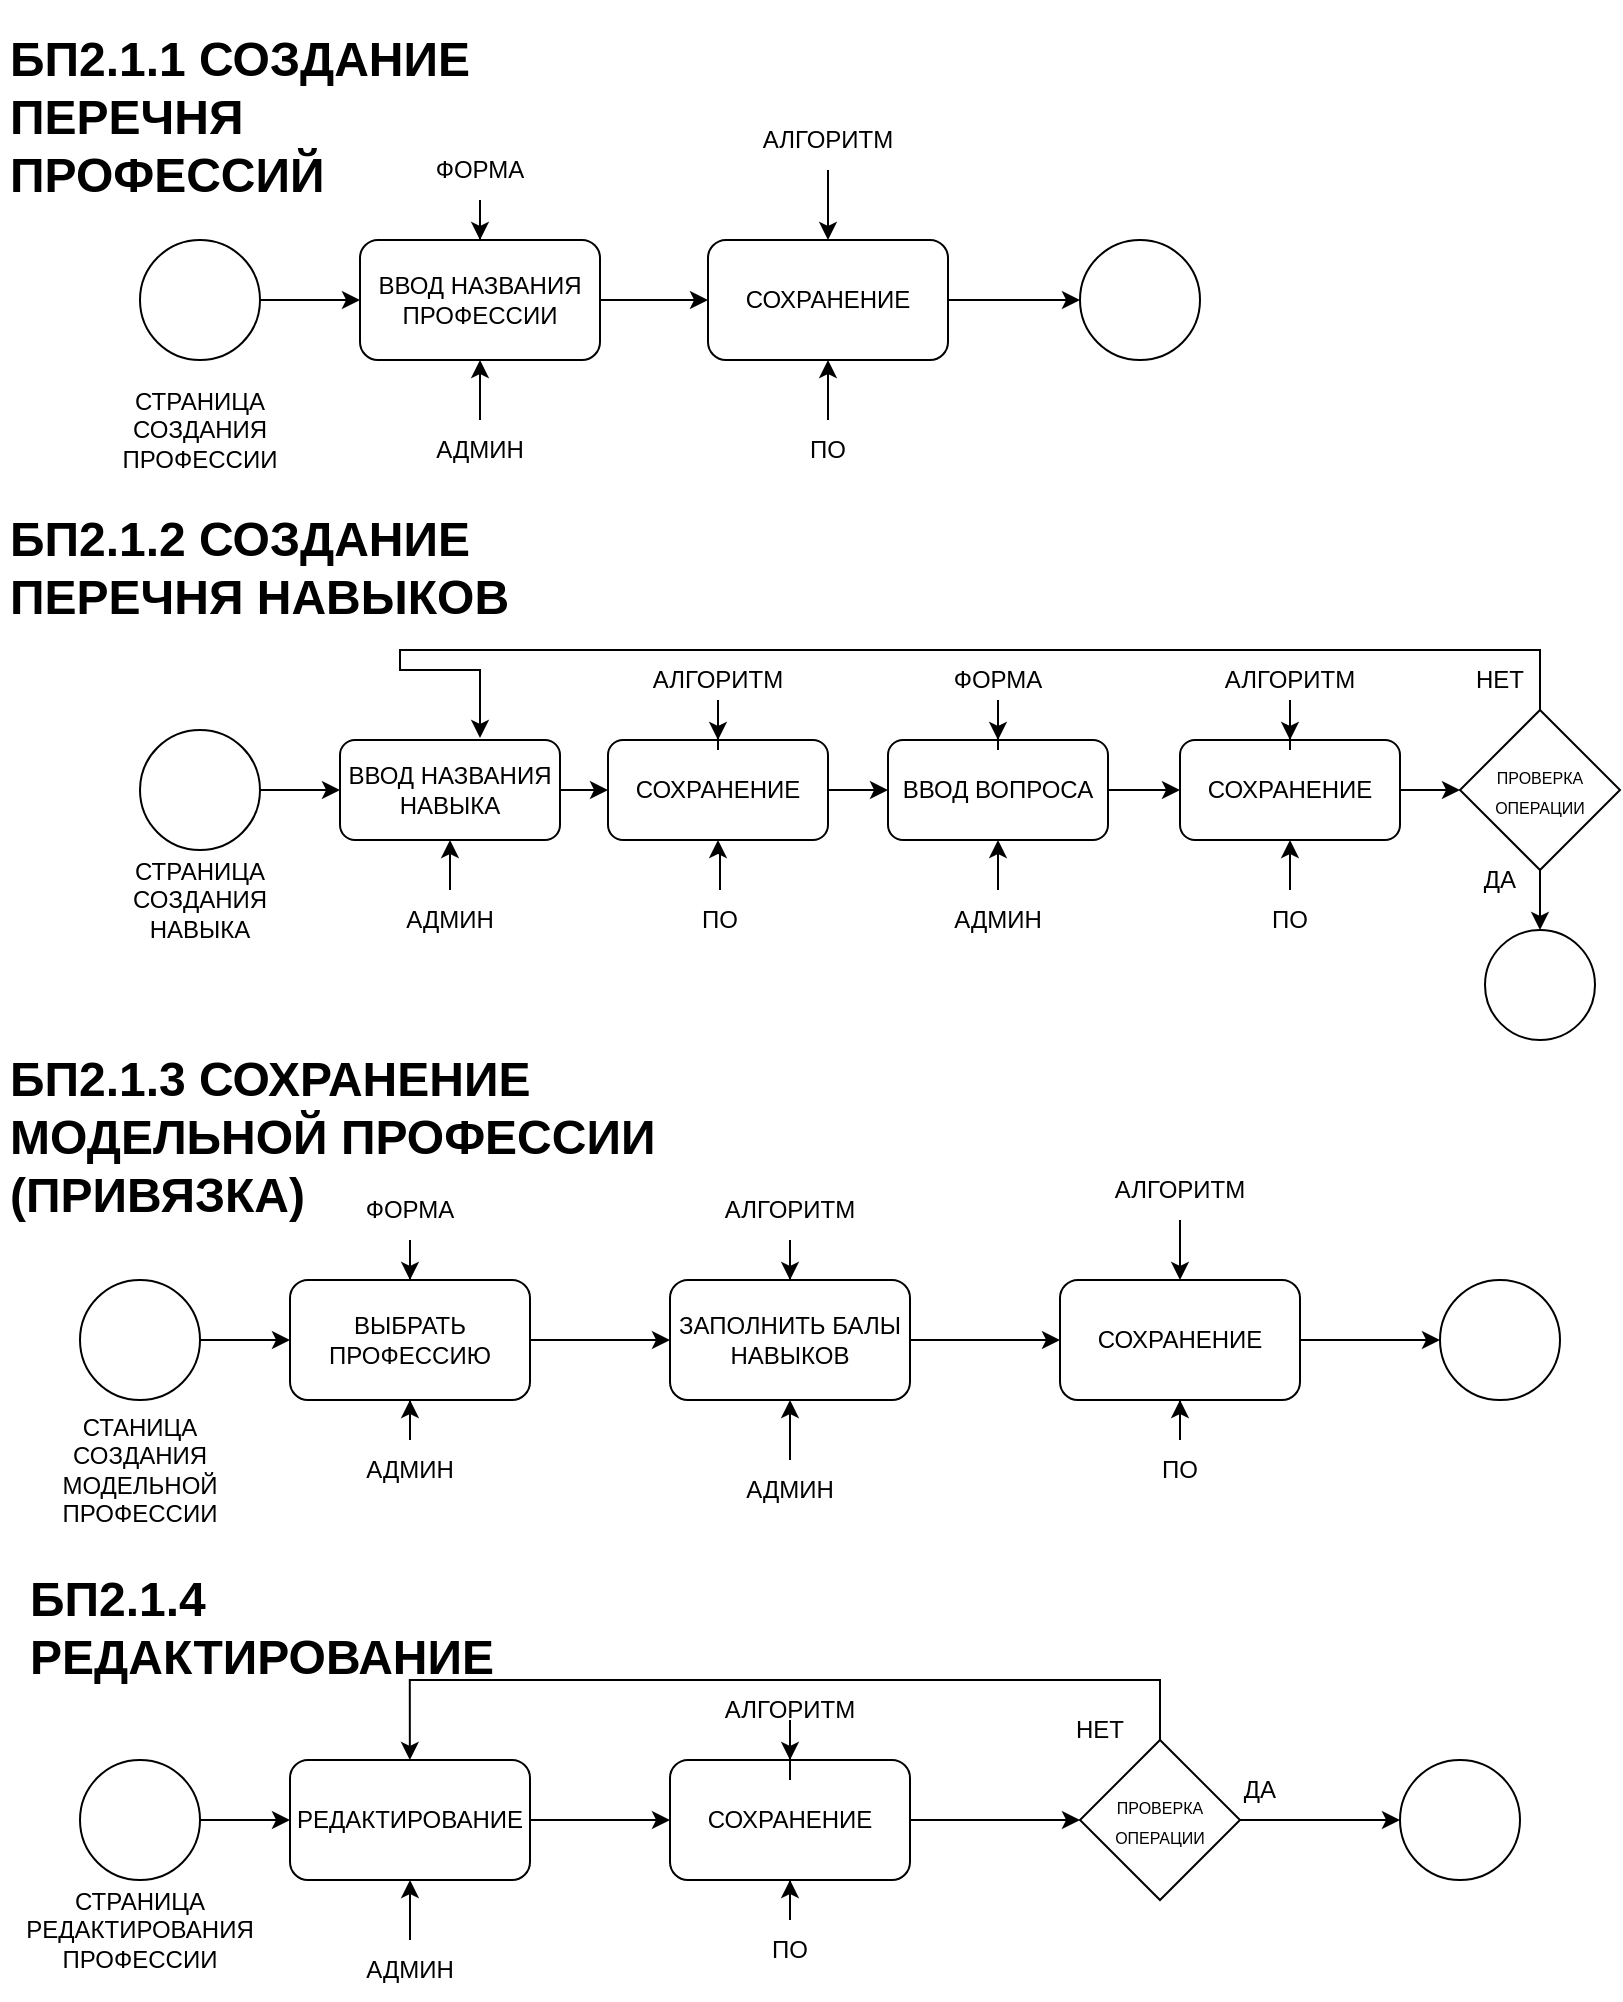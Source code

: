 <mxfile version="21.8.0" type="device">
  <diagram name="Страница — 1" id="-FnVSi9iPEGP6rG2yboz">
    <mxGraphModel dx="932" dy="1933" grid="1" gridSize="10" guides="1" tooltips="1" connect="1" arrows="1" fold="1" page="1" pageScale="1" pageWidth="827" pageHeight="1169" math="0" shadow="0">
      <root>
        <mxCell id="0" />
        <mxCell id="1" parent="0" />
        <mxCell id="jmEXxtUV6D5Zdr0_3pXb-8" value="" style="edgeStyle=orthogonalEdgeStyle;rounded=0;orthogonalLoop=1;jettySize=auto;html=1;" edge="1" parent="1" source="jmEXxtUV6D5Zdr0_3pXb-1" target="jmEXxtUV6D5Zdr0_3pXb-2">
          <mxGeometry relative="1" as="geometry" />
        </mxCell>
        <mxCell id="jmEXxtUV6D5Zdr0_3pXb-1" value="" style="ellipse;whiteSpace=wrap;html=1;aspect=fixed;" vertex="1" parent="1">
          <mxGeometry x="70" y="110" width="60" height="60" as="geometry" />
        </mxCell>
        <mxCell id="jmEXxtUV6D5Zdr0_3pXb-10" value="" style="edgeStyle=orthogonalEdgeStyle;rounded=0;orthogonalLoop=1;jettySize=auto;html=1;" edge="1" parent="1" source="jmEXxtUV6D5Zdr0_3pXb-2" target="jmEXxtUV6D5Zdr0_3pXb-9">
          <mxGeometry relative="1" as="geometry" />
        </mxCell>
        <mxCell id="jmEXxtUV6D5Zdr0_3pXb-2" value="ВВОД НАЗВАНИЯ ПРОФЕССИИ" style="rounded=1;whiteSpace=wrap;html=1;" vertex="1" parent="1">
          <mxGeometry x="180" y="110" width="120" height="60" as="geometry" />
        </mxCell>
        <mxCell id="jmEXxtUV6D5Zdr0_3pXb-3" value="" style="ellipse;whiteSpace=wrap;html=1;aspect=fixed;" vertex="1" parent="1">
          <mxGeometry x="540" y="110" width="60" height="60" as="geometry" />
        </mxCell>
        <mxCell id="jmEXxtUV6D5Zdr0_3pXb-6" value="&lt;h1&gt;БП2.1.2 СОЗДАНИЕ ПЕРЕЧНЯ НАВЫКОВ&lt;/h1&gt;" style="text;html=1;strokeColor=none;fillColor=none;spacing=5;spacingTop=-20;whiteSpace=wrap;overflow=hidden;rounded=0;" vertex="1" parent="1">
          <mxGeometry y="240" width="265" height="120" as="geometry" />
        </mxCell>
        <mxCell id="jmEXxtUV6D5Zdr0_3pXb-7" value="&lt;h1&gt;БП2.1.1 СОЗДАНИЕ ПЕРЕЧНЯ ПРОФЕССИЙ&lt;/h1&gt;" style="text;html=1;strokeColor=none;fillColor=none;spacing=5;spacingTop=-20;whiteSpace=wrap;overflow=hidden;rounded=0;" vertex="1" parent="1">
          <mxGeometry width="270" height="120" as="geometry" />
        </mxCell>
        <mxCell id="jmEXxtUV6D5Zdr0_3pXb-11" value="" style="edgeStyle=orthogonalEdgeStyle;rounded=0;orthogonalLoop=1;jettySize=auto;html=1;" edge="1" parent="1" source="jmEXxtUV6D5Zdr0_3pXb-9" target="jmEXxtUV6D5Zdr0_3pXb-3">
          <mxGeometry relative="1" as="geometry" />
        </mxCell>
        <mxCell id="jmEXxtUV6D5Zdr0_3pXb-9" value="СОХРАНЕНИЕ" style="rounded=1;whiteSpace=wrap;html=1;" vertex="1" parent="1">
          <mxGeometry x="354" y="110" width="120" height="60" as="geometry" />
        </mxCell>
        <mxCell id="jmEXxtUV6D5Zdr0_3pXb-12" value="СТРАНИЦА СОЗДАНИЯ ПРОФЕССИИ" style="text;html=1;strokeColor=none;fillColor=none;align=center;verticalAlign=middle;whiteSpace=wrap;rounded=0;" vertex="1" parent="1">
          <mxGeometry x="70" y="190" width="60" height="30" as="geometry" />
        </mxCell>
        <mxCell id="jmEXxtUV6D5Zdr0_3pXb-15" value="" style="edgeStyle=orthogonalEdgeStyle;rounded=0;orthogonalLoop=1;jettySize=auto;html=1;" edge="1" parent="1" source="jmEXxtUV6D5Zdr0_3pXb-14" target="jmEXxtUV6D5Zdr0_3pXb-9">
          <mxGeometry relative="1" as="geometry" />
        </mxCell>
        <mxCell id="jmEXxtUV6D5Zdr0_3pXb-14" value="ПО" style="text;html=1;strokeColor=none;fillColor=none;align=center;verticalAlign=middle;whiteSpace=wrap;rounded=0;" vertex="1" parent="1">
          <mxGeometry x="384" y="200" width="60" height="30" as="geometry" />
        </mxCell>
        <mxCell id="jmEXxtUV6D5Zdr0_3pXb-16" value="" style="ellipse;whiteSpace=wrap;html=1;aspect=fixed;" vertex="1" parent="1">
          <mxGeometry x="742.5" y="455" width="55" height="55" as="geometry" />
        </mxCell>
        <mxCell id="jmEXxtUV6D5Zdr0_3pXb-25" value="" style="edgeStyle=orthogonalEdgeStyle;rounded=0;orthogonalLoop=1;jettySize=auto;html=1;" edge="1" parent="1" source="jmEXxtUV6D5Zdr0_3pXb-17" target="jmEXxtUV6D5Zdr0_3pXb-18">
          <mxGeometry relative="1" as="geometry" />
        </mxCell>
        <mxCell id="jmEXxtUV6D5Zdr0_3pXb-17" value="" style="ellipse;whiteSpace=wrap;html=1;aspect=fixed;" vertex="1" parent="1">
          <mxGeometry x="70" y="355" width="60" height="60" as="geometry" />
        </mxCell>
        <mxCell id="jmEXxtUV6D5Zdr0_3pXb-27" value="" style="edgeStyle=orthogonalEdgeStyle;rounded=0;orthogonalLoop=1;jettySize=auto;html=1;" edge="1" parent="1" source="jmEXxtUV6D5Zdr0_3pXb-18" target="jmEXxtUV6D5Zdr0_3pXb-21">
          <mxGeometry relative="1" as="geometry" />
        </mxCell>
        <mxCell id="jmEXxtUV6D5Zdr0_3pXb-18" value="ВВОД НАЗВАНИЯ НАВЫКА" style="rounded=1;whiteSpace=wrap;html=1;" vertex="1" parent="1">
          <mxGeometry x="170" y="360" width="110" height="50" as="geometry" />
        </mxCell>
        <mxCell id="jmEXxtUV6D5Zdr0_3pXb-29" value="" style="edgeStyle=orthogonalEdgeStyle;rounded=0;orthogonalLoop=1;jettySize=auto;html=1;" edge="1" parent="1" source="jmEXxtUV6D5Zdr0_3pXb-19" target="jmEXxtUV6D5Zdr0_3pXb-26">
          <mxGeometry relative="1" as="geometry" />
        </mxCell>
        <mxCell id="jmEXxtUV6D5Zdr0_3pXb-19" value="ВВОД ВОПРОСА" style="rounded=1;whiteSpace=wrap;html=1;" vertex="1" parent="1">
          <mxGeometry x="444" y="360" width="110" height="50" as="geometry" />
        </mxCell>
        <mxCell id="jmEXxtUV6D5Zdr0_3pXb-53" value="" style="edgeStyle=orthogonalEdgeStyle;rounded=0;orthogonalLoop=1;jettySize=auto;html=1;" edge="1" parent="1" source="jmEXxtUV6D5Zdr0_3pXb-20" target="jmEXxtUV6D5Zdr0_3pXb-47">
          <mxGeometry relative="1" as="geometry" />
        </mxCell>
        <mxCell id="jmEXxtUV6D5Zdr0_3pXb-20" value="СОХРАНЕНИЕ" style="rounded=1;whiteSpace=wrap;html=1;" vertex="1" parent="1">
          <mxGeometry x="530" y="630" width="120" height="60" as="geometry" />
        </mxCell>
        <mxCell id="jmEXxtUV6D5Zdr0_3pXb-28" value="" style="edgeStyle=orthogonalEdgeStyle;rounded=0;orthogonalLoop=1;jettySize=auto;html=1;" edge="1" parent="1" source="jmEXxtUV6D5Zdr0_3pXb-21" target="jmEXxtUV6D5Zdr0_3pXb-19">
          <mxGeometry relative="1" as="geometry" />
        </mxCell>
        <mxCell id="jmEXxtUV6D5Zdr0_3pXb-21" value="СОХРАНЕНИЕ" style="rounded=1;whiteSpace=wrap;html=1;" vertex="1" parent="1">
          <mxGeometry x="304" y="360" width="110" height="50" as="geometry" />
        </mxCell>
        <mxCell id="jmEXxtUV6D5Zdr0_3pXb-52" value="" style="edgeStyle=orthogonalEdgeStyle;rounded=0;orthogonalLoop=1;jettySize=auto;html=1;" edge="1" parent="1" source="jmEXxtUV6D5Zdr0_3pXb-22" target="jmEXxtUV6D5Zdr0_3pXb-20">
          <mxGeometry relative="1" as="geometry" />
        </mxCell>
        <mxCell id="jmEXxtUV6D5Zdr0_3pXb-22" value="ЗАПОЛНИТЬ БАЛЫ НАВЫКОВ" style="rounded=1;whiteSpace=wrap;html=1;" vertex="1" parent="1">
          <mxGeometry x="335" y="630" width="120" height="60" as="geometry" />
        </mxCell>
        <mxCell id="jmEXxtUV6D5Zdr0_3pXb-44" value="" style="edgeStyle=orthogonalEdgeStyle;rounded=0;orthogonalLoop=1;jettySize=auto;html=1;" edge="1" parent="1" source="jmEXxtUV6D5Zdr0_3pXb-24" target="jmEXxtUV6D5Zdr0_3pXb-16">
          <mxGeometry relative="1" as="geometry" />
        </mxCell>
        <mxCell id="jmEXxtUV6D5Zdr0_3pXb-24" value="&lt;font style=&quot;font-size: 8px;&quot;&gt;ПРОВЕРКА ОПЕРАЦИИ&lt;/font&gt;" style="rhombus;whiteSpace=wrap;html=1;" vertex="1" parent="1">
          <mxGeometry x="730" y="345" width="80" height="80" as="geometry" />
        </mxCell>
        <mxCell id="jmEXxtUV6D5Zdr0_3pXb-30" value="" style="edgeStyle=orthogonalEdgeStyle;rounded=0;orthogonalLoop=1;jettySize=auto;html=1;" edge="1" parent="1" source="jmEXxtUV6D5Zdr0_3pXb-26" target="jmEXxtUV6D5Zdr0_3pXb-24">
          <mxGeometry relative="1" as="geometry" />
        </mxCell>
        <mxCell id="jmEXxtUV6D5Zdr0_3pXb-26" value="СОХРАНЕНИЕ" style="rounded=1;whiteSpace=wrap;html=1;" vertex="1" parent="1">
          <mxGeometry x="590" y="360" width="110" height="50" as="geometry" />
        </mxCell>
        <mxCell id="jmEXxtUV6D5Zdr0_3pXb-34" style="edgeStyle=orthogonalEdgeStyle;rounded=0;orthogonalLoop=1;jettySize=auto;html=1;" edge="1" parent="1" source="jmEXxtUV6D5Zdr0_3pXb-24">
          <mxGeometry relative="1" as="geometry">
            <mxPoint x="240" y="359" as="targetPoint" />
            <Array as="points">
              <mxPoint x="770" y="315" />
              <mxPoint x="200" y="315" />
              <mxPoint x="200" y="325" />
              <mxPoint x="240" y="325" />
            </Array>
          </mxGeometry>
        </mxCell>
        <mxCell id="jmEXxtUV6D5Zdr0_3pXb-39" value="" style="edgeStyle=orthogonalEdgeStyle;rounded=0;orthogonalLoop=1;jettySize=auto;html=1;" edge="1" parent="1" source="jmEXxtUV6D5Zdr0_3pXb-36" target="jmEXxtUV6D5Zdr0_3pXb-21">
          <mxGeometry relative="1" as="geometry" />
        </mxCell>
        <mxCell id="jmEXxtUV6D5Zdr0_3pXb-36" value="ПО" style="text;html=1;strokeColor=none;fillColor=none;align=center;verticalAlign=middle;whiteSpace=wrap;rounded=0;" vertex="1" parent="1">
          <mxGeometry x="330" y="435" width="60" height="30" as="geometry" />
        </mxCell>
        <mxCell id="jmEXxtUV6D5Zdr0_3pXb-40" value="" style="edgeStyle=orthogonalEdgeStyle;rounded=0;orthogonalLoop=1;jettySize=auto;html=1;" edge="1" parent="1" source="jmEXxtUV6D5Zdr0_3pXb-37" target="jmEXxtUV6D5Zdr0_3pXb-26">
          <mxGeometry relative="1" as="geometry" />
        </mxCell>
        <mxCell id="jmEXxtUV6D5Zdr0_3pXb-37" value="ПО" style="text;html=1;strokeColor=none;fillColor=none;align=center;verticalAlign=middle;whiteSpace=wrap;rounded=0;" vertex="1" parent="1">
          <mxGeometry x="615" y="435" width="60" height="30" as="geometry" />
        </mxCell>
        <mxCell id="jmEXxtUV6D5Zdr0_3pXb-38" value="СТРАНИЦА СОЗДАНИЯ НАВЫКА" style="text;html=1;strokeColor=none;fillColor=none;align=center;verticalAlign=middle;whiteSpace=wrap;rounded=0;" vertex="1" parent="1">
          <mxGeometry x="70" y="425" width="60" height="30" as="geometry" />
        </mxCell>
        <mxCell id="jmEXxtUV6D5Zdr0_3pXb-41" value="НЕТ" style="text;html=1;strokeColor=none;fillColor=none;align=center;verticalAlign=middle;whiteSpace=wrap;rounded=0;" vertex="1" parent="1">
          <mxGeometry x="720" y="315" width="60" height="30" as="geometry" />
        </mxCell>
        <mxCell id="jmEXxtUV6D5Zdr0_3pXb-42" value="ДА" style="text;html=1;strokeColor=none;fillColor=none;align=center;verticalAlign=middle;whiteSpace=wrap;rounded=0;" vertex="1" parent="1">
          <mxGeometry x="720" y="415" width="60" height="30" as="geometry" />
        </mxCell>
        <mxCell id="jmEXxtUV6D5Zdr0_3pXb-46" value="&lt;h1&gt;БП2.1.3 СОХРАНЕНИЕ МОДЕЛЬНОЙ ПРОФЕССИИ (ПРИВЯЗКА)&lt;/h1&gt;" style="text;html=1;strokeColor=none;fillColor=none;spacing=5;spacingTop=-20;whiteSpace=wrap;overflow=hidden;rounded=0;" vertex="1" parent="1">
          <mxGeometry y="510" width="335" height="120" as="geometry" />
        </mxCell>
        <mxCell id="jmEXxtUV6D5Zdr0_3pXb-47" value="" style="ellipse;whiteSpace=wrap;html=1;aspect=fixed;" vertex="1" parent="1">
          <mxGeometry x="720" y="630" width="60" height="60" as="geometry" />
        </mxCell>
        <mxCell id="jmEXxtUV6D5Zdr0_3pXb-50" value="" style="edgeStyle=orthogonalEdgeStyle;rounded=0;orthogonalLoop=1;jettySize=auto;html=1;" edge="1" parent="1" source="jmEXxtUV6D5Zdr0_3pXb-48" target="jmEXxtUV6D5Zdr0_3pXb-49">
          <mxGeometry relative="1" as="geometry" />
        </mxCell>
        <mxCell id="jmEXxtUV6D5Zdr0_3pXb-48" value="" style="ellipse;whiteSpace=wrap;html=1;aspect=fixed;" vertex="1" parent="1">
          <mxGeometry x="40" y="630" width="60" height="60" as="geometry" />
        </mxCell>
        <mxCell id="jmEXxtUV6D5Zdr0_3pXb-51" value="" style="edgeStyle=orthogonalEdgeStyle;rounded=0;orthogonalLoop=1;jettySize=auto;html=1;" edge="1" parent="1" source="jmEXxtUV6D5Zdr0_3pXb-49" target="jmEXxtUV6D5Zdr0_3pXb-22">
          <mxGeometry relative="1" as="geometry" />
        </mxCell>
        <mxCell id="jmEXxtUV6D5Zdr0_3pXb-49" value="ВЫБРАТЬ ПРОФЕССИЮ" style="rounded=1;whiteSpace=wrap;html=1;" vertex="1" parent="1">
          <mxGeometry x="145" y="630" width="120" height="60" as="geometry" />
        </mxCell>
        <mxCell id="jmEXxtUV6D5Zdr0_3pXb-55" value="" style="edgeStyle=orthogonalEdgeStyle;rounded=0;orthogonalLoop=1;jettySize=auto;html=1;" edge="1" parent="1" source="jmEXxtUV6D5Zdr0_3pXb-54" target="jmEXxtUV6D5Zdr0_3pXb-20">
          <mxGeometry relative="1" as="geometry" />
        </mxCell>
        <mxCell id="jmEXxtUV6D5Zdr0_3pXb-54" value="ПО" style="text;html=1;strokeColor=none;fillColor=none;align=center;verticalAlign=middle;whiteSpace=wrap;rounded=0;" vertex="1" parent="1">
          <mxGeometry x="560" y="710" width="60" height="30" as="geometry" />
        </mxCell>
        <mxCell id="jmEXxtUV6D5Zdr0_3pXb-56" value="СТАНИЦА СОЗДАНИЯ МОДЕЛЬНОЙ ПРОФЕССИИ" style="text;html=1;strokeColor=none;fillColor=none;align=center;verticalAlign=middle;whiteSpace=wrap;rounded=0;" vertex="1" parent="1">
          <mxGeometry x="40" y="710" width="60" height="30" as="geometry" />
        </mxCell>
        <mxCell id="jmEXxtUV6D5Zdr0_3pXb-57" value="&lt;h1&gt;БП2.1.4 РЕДАКТИРОВАНИЕ&lt;/h1&gt;" style="text;html=1;strokeColor=none;fillColor=none;spacing=5;spacingTop=-20;whiteSpace=wrap;overflow=hidden;rounded=0;" vertex="1" parent="1">
          <mxGeometry x="10" y="770" width="270" height="70" as="geometry" />
        </mxCell>
        <mxCell id="jmEXxtUV6D5Zdr0_3pXb-66" value="" style="edgeStyle=orthogonalEdgeStyle;rounded=0;orthogonalLoop=1;jettySize=auto;html=1;" edge="1" parent="1" source="jmEXxtUV6D5Zdr0_3pXb-58" target="jmEXxtUV6D5Zdr0_3pXb-60">
          <mxGeometry relative="1" as="geometry" />
        </mxCell>
        <mxCell id="jmEXxtUV6D5Zdr0_3pXb-58" value="" style="ellipse;whiteSpace=wrap;html=1;aspect=fixed;" vertex="1" parent="1">
          <mxGeometry x="40" y="870" width="60" height="60" as="geometry" />
        </mxCell>
        <mxCell id="jmEXxtUV6D5Zdr0_3pXb-59" value="" style="ellipse;whiteSpace=wrap;html=1;aspect=fixed;" vertex="1" parent="1">
          <mxGeometry x="700" y="870" width="60" height="60" as="geometry" />
        </mxCell>
        <mxCell id="jmEXxtUV6D5Zdr0_3pXb-67" value="" style="edgeStyle=orthogonalEdgeStyle;rounded=0;orthogonalLoop=1;jettySize=auto;html=1;" edge="1" parent="1" source="jmEXxtUV6D5Zdr0_3pXb-60" target="jmEXxtUV6D5Zdr0_3pXb-63">
          <mxGeometry relative="1" as="geometry" />
        </mxCell>
        <mxCell id="jmEXxtUV6D5Zdr0_3pXb-60" value="РЕДАКТИРОВАНИЕ" style="rounded=1;whiteSpace=wrap;html=1;" vertex="1" parent="1">
          <mxGeometry x="145" y="870" width="120" height="60" as="geometry" />
        </mxCell>
        <mxCell id="jmEXxtUV6D5Zdr0_3pXb-68" value="" style="edgeStyle=orthogonalEdgeStyle;rounded=0;orthogonalLoop=1;jettySize=auto;html=1;" edge="1" parent="1" source="jmEXxtUV6D5Zdr0_3pXb-63" target="jmEXxtUV6D5Zdr0_3pXb-64">
          <mxGeometry relative="1" as="geometry" />
        </mxCell>
        <mxCell id="jmEXxtUV6D5Zdr0_3pXb-63" value="СОХРАНЕНИЕ" style="rounded=1;whiteSpace=wrap;html=1;" vertex="1" parent="1">
          <mxGeometry x="335" y="870" width="120" height="60" as="geometry" />
        </mxCell>
        <mxCell id="jmEXxtUV6D5Zdr0_3pXb-69" value="" style="edgeStyle=orthogonalEdgeStyle;rounded=0;orthogonalLoop=1;jettySize=auto;html=1;" edge="1" parent="1" source="jmEXxtUV6D5Zdr0_3pXb-64" target="jmEXxtUV6D5Zdr0_3pXb-59">
          <mxGeometry relative="1" as="geometry" />
        </mxCell>
        <mxCell id="jmEXxtUV6D5Zdr0_3pXb-71" style="edgeStyle=orthogonalEdgeStyle;rounded=0;orthogonalLoop=1;jettySize=auto;html=1;entryX=0.5;entryY=0;entryDx=0;entryDy=0;" edge="1" parent="1">
          <mxGeometry relative="1" as="geometry">
            <mxPoint x="579.997" y="860.067" as="sourcePoint" />
            <mxPoint x="204.93" y="870" as="targetPoint" />
            <Array as="points">
              <mxPoint x="580" y="830" />
              <mxPoint x="205" y="830" />
            </Array>
          </mxGeometry>
        </mxCell>
        <mxCell id="jmEXxtUV6D5Zdr0_3pXb-64" value="&lt;font style=&quot;font-size: 8px;&quot;&gt;ПРОВЕРКА ОПЕРАЦИИ&lt;/font&gt;" style="rhombus;whiteSpace=wrap;html=1;" vertex="1" parent="1">
          <mxGeometry x="540" y="860" width="80" height="80" as="geometry" />
        </mxCell>
        <mxCell id="jmEXxtUV6D5Zdr0_3pXb-70" value="НЕТ" style="text;html=1;strokeColor=none;fillColor=none;align=center;verticalAlign=middle;whiteSpace=wrap;rounded=0;" vertex="1" parent="1">
          <mxGeometry x="520" y="840" width="60" height="30" as="geometry" />
        </mxCell>
        <mxCell id="jmEXxtUV6D5Zdr0_3pXb-73" value="ДА" style="text;html=1;strokeColor=none;fillColor=none;align=center;verticalAlign=middle;whiteSpace=wrap;rounded=0;" vertex="1" parent="1">
          <mxGeometry x="600" y="870" width="60" height="30" as="geometry" />
        </mxCell>
        <mxCell id="jmEXxtUV6D5Zdr0_3pXb-75" value="" style="edgeStyle=orthogonalEdgeStyle;rounded=0;orthogonalLoop=1;jettySize=auto;html=1;" edge="1" parent="1" source="jmEXxtUV6D5Zdr0_3pXb-74" target="jmEXxtUV6D5Zdr0_3pXb-63">
          <mxGeometry relative="1" as="geometry" />
        </mxCell>
        <mxCell id="jmEXxtUV6D5Zdr0_3pXb-74" value="ПО" style="text;html=1;strokeColor=none;fillColor=none;align=center;verticalAlign=middle;whiteSpace=wrap;rounded=0;" vertex="1" parent="1">
          <mxGeometry x="365" y="950" width="60" height="30" as="geometry" />
        </mxCell>
        <mxCell id="jmEXxtUV6D5Zdr0_3pXb-76" value="СТРАНИЦА РЕДАКТИРОВАНИЯ ПРОФЕССИИ" style="text;html=1;strokeColor=none;fillColor=none;align=center;verticalAlign=middle;whiteSpace=wrap;rounded=0;" vertex="1" parent="1">
          <mxGeometry x="40" y="940" width="60" height="30" as="geometry" />
        </mxCell>
        <mxCell id="jmEXxtUV6D5Zdr0_3pXb-78" style="edgeStyle=orthogonalEdgeStyle;rounded=0;orthogonalLoop=1;jettySize=auto;html=1;exitX=0.5;exitY=1;exitDx=0;exitDy=0;" edge="1" parent="1" source="jmEXxtUV6D5Zdr0_3pXb-76" target="jmEXxtUV6D5Zdr0_3pXb-76">
          <mxGeometry relative="1" as="geometry" />
        </mxCell>
        <mxCell id="jmEXxtUV6D5Zdr0_3pXb-80" style="edgeStyle=orthogonalEdgeStyle;rounded=0;orthogonalLoop=1;jettySize=auto;html=1;" edge="1" parent="1" source="jmEXxtUV6D5Zdr0_3pXb-79" target="jmEXxtUV6D5Zdr0_3pXb-2">
          <mxGeometry relative="1" as="geometry" />
        </mxCell>
        <mxCell id="jmEXxtUV6D5Zdr0_3pXb-79" value="ФОРМА" style="text;html=1;strokeColor=none;fillColor=none;align=center;verticalAlign=middle;whiteSpace=wrap;rounded=0;" vertex="1" parent="1">
          <mxGeometry x="210" y="60" width="60" height="30" as="geometry" />
        </mxCell>
        <mxCell id="jmEXxtUV6D5Zdr0_3pXb-82" value="" style="edgeStyle=orthogonalEdgeStyle;rounded=0;orthogonalLoop=1;jettySize=auto;html=1;" edge="1" parent="1" source="jmEXxtUV6D5Zdr0_3pXb-81" target="jmEXxtUV6D5Zdr0_3pXb-9">
          <mxGeometry relative="1" as="geometry" />
        </mxCell>
        <mxCell id="jmEXxtUV6D5Zdr0_3pXb-81" value="АЛГОРИТМ" style="text;html=1;strokeColor=none;fillColor=none;align=center;verticalAlign=middle;whiteSpace=wrap;rounded=0;" vertex="1" parent="1">
          <mxGeometry x="384" y="45" width="60" height="30" as="geometry" />
        </mxCell>
        <mxCell id="jmEXxtUV6D5Zdr0_3pXb-84" style="edgeStyle=orthogonalEdgeStyle;rounded=0;orthogonalLoop=1;jettySize=auto;html=1;entryX=0.5;entryY=0;entryDx=0;entryDy=0;" edge="1" parent="1" source="jmEXxtUV6D5Zdr0_3pXb-83" target="jmEXxtUV6D5Zdr0_3pXb-21">
          <mxGeometry relative="1" as="geometry" />
        </mxCell>
        <mxCell id="jmEXxtUV6D5Zdr0_3pXb-83" value="АЛГОРИТМ" style="text;html=1;strokeColor=none;fillColor=none;align=center;verticalAlign=middle;whiteSpace=wrap;rounded=0;" vertex="1" parent="1">
          <mxGeometry x="329" y="315" width="60" height="30" as="geometry" />
        </mxCell>
        <mxCell id="jmEXxtUV6D5Zdr0_3pXb-86" style="edgeStyle=orthogonalEdgeStyle;rounded=0;orthogonalLoop=1;jettySize=auto;html=1;" edge="1" parent="1" source="jmEXxtUV6D5Zdr0_3pXb-85" target="jmEXxtUV6D5Zdr0_3pXb-26">
          <mxGeometry relative="1" as="geometry" />
        </mxCell>
        <mxCell id="jmEXxtUV6D5Zdr0_3pXb-85" value="АЛГОРИТМ" style="text;html=1;strokeColor=none;fillColor=none;align=center;verticalAlign=middle;whiteSpace=wrap;rounded=0;" vertex="1" parent="1">
          <mxGeometry x="615" y="315" width="60" height="30" as="geometry" />
        </mxCell>
        <mxCell id="jmEXxtUV6D5Zdr0_3pXb-89" value="" style="edgeStyle=orthogonalEdgeStyle;rounded=0;orthogonalLoop=1;jettySize=auto;html=1;" edge="1" parent="1" source="jmEXxtUV6D5Zdr0_3pXb-87" target="jmEXxtUV6D5Zdr0_3pXb-20">
          <mxGeometry relative="1" as="geometry" />
        </mxCell>
        <mxCell id="jmEXxtUV6D5Zdr0_3pXb-87" value="АЛГОРИТМ" style="text;html=1;strokeColor=none;fillColor=none;align=center;verticalAlign=middle;whiteSpace=wrap;rounded=0;" vertex="1" parent="1">
          <mxGeometry x="560" y="570" width="60" height="30" as="geometry" />
        </mxCell>
        <mxCell id="jmEXxtUV6D5Zdr0_3pXb-91" style="edgeStyle=orthogonalEdgeStyle;rounded=0;orthogonalLoop=1;jettySize=auto;html=1;" edge="1" parent="1" source="jmEXxtUV6D5Zdr0_3pXb-90" target="jmEXxtUV6D5Zdr0_3pXb-63">
          <mxGeometry relative="1" as="geometry" />
        </mxCell>
        <mxCell id="jmEXxtUV6D5Zdr0_3pXb-90" value="АЛГОРИТМ" style="text;html=1;strokeColor=none;fillColor=none;align=center;verticalAlign=middle;whiteSpace=wrap;rounded=0;" vertex="1" parent="1">
          <mxGeometry x="365" y="830" width="60" height="30" as="geometry" />
        </mxCell>
        <mxCell id="jmEXxtUV6D5Zdr0_3pXb-94" style="edgeStyle=orthogonalEdgeStyle;rounded=0;orthogonalLoop=1;jettySize=auto;html=1;" edge="1" parent="1" source="jmEXxtUV6D5Zdr0_3pXb-92" target="jmEXxtUV6D5Zdr0_3pXb-2">
          <mxGeometry relative="1" as="geometry" />
        </mxCell>
        <mxCell id="jmEXxtUV6D5Zdr0_3pXb-92" value="АДМИН" style="text;html=1;strokeColor=none;fillColor=none;align=center;verticalAlign=middle;whiteSpace=wrap;rounded=0;" vertex="1" parent="1">
          <mxGeometry x="210" y="200" width="60" height="30" as="geometry" />
        </mxCell>
        <mxCell id="jmEXxtUV6D5Zdr0_3pXb-96" value="" style="edgeStyle=orthogonalEdgeStyle;rounded=0;orthogonalLoop=1;jettySize=auto;html=1;" edge="1" parent="1" source="jmEXxtUV6D5Zdr0_3pXb-95" target="jmEXxtUV6D5Zdr0_3pXb-18">
          <mxGeometry relative="1" as="geometry" />
        </mxCell>
        <mxCell id="jmEXxtUV6D5Zdr0_3pXb-95" value="АДМИН" style="text;html=1;strokeColor=none;fillColor=none;align=center;verticalAlign=middle;whiteSpace=wrap;rounded=0;" vertex="1" parent="1">
          <mxGeometry x="195" y="435" width="60" height="30" as="geometry" />
        </mxCell>
        <mxCell id="jmEXxtUV6D5Zdr0_3pXb-98" value="" style="edgeStyle=orthogonalEdgeStyle;rounded=0;orthogonalLoop=1;jettySize=auto;html=1;" edge="1" parent="1" source="jmEXxtUV6D5Zdr0_3pXb-97" target="jmEXxtUV6D5Zdr0_3pXb-19">
          <mxGeometry relative="1" as="geometry" />
        </mxCell>
        <mxCell id="jmEXxtUV6D5Zdr0_3pXb-97" value="АДМИН" style="text;html=1;strokeColor=none;fillColor=none;align=center;verticalAlign=middle;whiteSpace=wrap;rounded=0;" vertex="1" parent="1">
          <mxGeometry x="469" y="435" width="60" height="30" as="geometry" />
        </mxCell>
        <mxCell id="jmEXxtUV6D5Zdr0_3pXb-100" value="" style="edgeStyle=orthogonalEdgeStyle;rounded=0;orthogonalLoop=1;jettySize=auto;html=1;" edge="1" parent="1" source="jmEXxtUV6D5Zdr0_3pXb-99" target="jmEXxtUV6D5Zdr0_3pXb-19">
          <mxGeometry relative="1" as="geometry" />
        </mxCell>
        <mxCell id="jmEXxtUV6D5Zdr0_3pXb-99" value="ФОРМА" style="text;html=1;strokeColor=none;fillColor=none;align=center;verticalAlign=middle;whiteSpace=wrap;rounded=0;" vertex="1" parent="1">
          <mxGeometry x="469" y="315" width="60" height="30" as="geometry" />
        </mxCell>
        <mxCell id="jmEXxtUV6D5Zdr0_3pXb-102" value="" style="edgeStyle=orthogonalEdgeStyle;rounded=0;orthogonalLoop=1;jettySize=auto;html=1;" edge="1" parent="1" source="jmEXxtUV6D5Zdr0_3pXb-101" target="jmEXxtUV6D5Zdr0_3pXb-49">
          <mxGeometry relative="1" as="geometry" />
        </mxCell>
        <mxCell id="jmEXxtUV6D5Zdr0_3pXb-101" value="АДМИН" style="text;html=1;strokeColor=none;fillColor=none;align=center;verticalAlign=middle;whiteSpace=wrap;rounded=0;" vertex="1" parent="1">
          <mxGeometry x="175" y="710" width="60" height="30" as="geometry" />
        </mxCell>
        <mxCell id="jmEXxtUV6D5Zdr0_3pXb-104" value="" style="edgeStyle=orthogonalEdgeStyle;rounded=0;orthogonalLoop=1;jettySize=auto;html=1;" edge="1" parent="1" source="jmEXxtUV6D5Zdr0_3pXb-103" target="jmEXxtUV6D5Zdr0_3pXb-22">
          <mxGeometry relative="1" as="geometry" />
        </mxCell>
        <mxCell id="jmEXxtUV6D5Zdr0_3pXb-103" value="АДМИН" style="text;html=1;strokeColor=none;fillColor=none;align=center;verticalAlign=middle;whiteSpace=wrap;rounded=0;" vertex="1" parent="1">
          <mxGeometry x="365" y="720" width="60" height="30" as="geometry" />
        </mxCell>
        <mxCell id="jmEXxtUV6D5Zdr0_3pXb-107" value="" style="edgeStyle=orthogonalEdgeStyle;rounded=0;orthogonalLoop=1;jettySize=auto;html=1;" edge="1" parent="1" source="jmEXxtUV6D5Zdr0_3pXb-106" target="jmEXxtUV6D5Zdr0_3pXb-22">
          <mxGeometry relative="1" as="geometry" />
        </mxCell>
        <mxCell id="jmEXxtUV6D5Zdr0_3pXb-106" value="АЛГОРИТМ" style="text;html=1;strokeColor=none;fillColor=none;align=center;verticalAlign=middle;whiteSpace=wrap;rounded=0;" vertex="1" parent="1">
          <mxGeometry x="365" y="580" width="60" height="30" as="geometry" />
        </mxCell>
        <mxCell id="jmEXxtUV6D5Zdr0_3pXb-110" style="edgeStyle=orthogonalEdgeStyle;rounded=0;orthogonalLoop=1;jettySize=auto;html=1;" edge="1" parent="1" source="jmEXxtUV6D5Zdr0_3pXb-108" target="jmEXxtUV6D5Zdr0_3pXb-49">
          <mxGeometry relative="1" as="geometry" />
        </mxCell>
        <mxCell id="jmEXxtUV6D5Zdr0_3pXb-108" value="ФОРМА" style="text;html=1;strokeColor=none;fillColor=none;align=center;verticalAlign=middle;whiteSpace=wrap;rounded=0;" vertex="1" parent="1">
          <mxGeometry x="175" y="580" width="60" height="30" as="geometry" />
        </mxCell>
        <mxCell id="jmEXxtUV6D5Zdr0_3pXb-112" value="" style="edgeStyle=orthogonalEdgeStyle;rounded=0;orthogonalLoop=1;jettySize=auto;html=1;" edge="1" parent="1" source="jmEXxtUV6D5Zdr0_3pXb-111" target="jmEXxtUV6D5Zdr0_3pXb-60">
          <mxGeometry relative="1" as="geometry" />
        </mxCell>
        <mxCell id="jmEXxtUV6D5Zdr0_3pXb-111" value="АДМИН" style="text;html=1;strokeColor=none;fillColor=none;align=center;verticalAlign=middle;whiteSpace=wrap;rounded=0;" vertex="1" parent="1">
          <mxGeometry x="175" y="960" width="60" height="30" as="geometry" />
        </mxCell>
      </root>
    </mxGraphModel>
  </diagram>
</mxfile>
